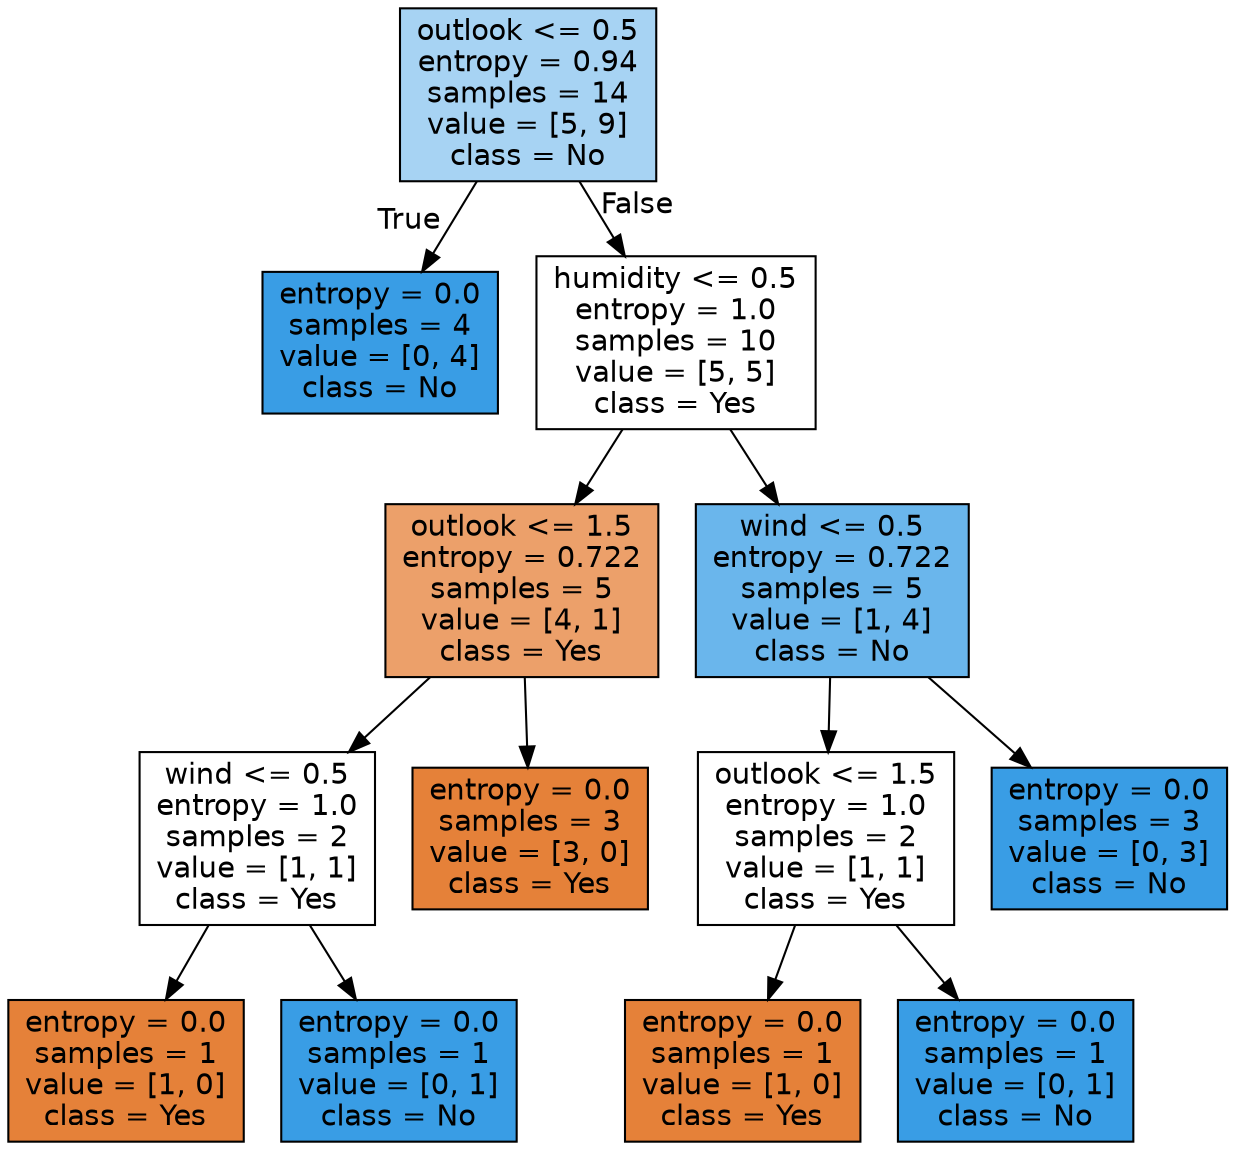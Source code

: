 digraph Tree {
node [shape=box, style="filled", color="black", fontname="helvetica"] ;
edge [fontname="helvetica"] ;
0 [label="outlook <= 0.5\nentropy = 0.94\nsamples = 14\nvalue = [5, 9]\nclass = No", fillcolor="#a7d3f3"] ;
1 [label="entropy = 0.0\nsamples = 4\nvalue = [0, 4]\nclass = No", fillcolor="#399de5"] ;
0 -> 1 [labeldistance=2.5, labelangle=45, headlabel="True"] ;
2 [label="humidity <= 0.5\nentropy = 1.0\nsamples = 10\nvalue = [5, 5]\nclass = Yes", fillcolor="#ffffff"] ;
0 -> 2 [labeldistance=2.5, labelangle=-45, headlabel="False"] ;
3 [label="outlook <= 1.5\nentropy = 0.722\nsamples = 5\nvalue = [4, 1]\nclass = Yes", fillcolor="#eca06a"] ;
2 -> 3 ;
4 [label="wind <= 0.5\nentropy = 1.0\nsamples = 2\nvalue = [1, 1]\nclass = Yes", fillcolor="#ffffff"] ;
3 -> 4 ;
5 [label="entropy = 0.0\nsamples = 1\nvalue = [1, 0]\nclass = Yes", fillcolor="#e58139"] ;
4 -> 5 ;
6 [label="entropy = 0.0\nsamples = 1\nvalue = [0, 1]\nclass = No", fillcolor="#399de5"] ;
4 -> 6 ;
7 [label="entropy = 0.0\nsamples = 3\nvalue = [3, 0]\nclass = Yes", fillcolor="#e58139"] ;
3 -> 7 ;
8 [label="wind <= 0.5\nentropy = 0.722\nsamples = 5\nvalue = [1, 4]\nclass = No", fillcolor="#6ab6ec"] ;
2 -> 8 ;
9 [label="outlook <= 1.5\nentropy = 1.0\nsamples = 2\nvalue = [1, 1]\nclass = Yes", fillcolor="#ffffff"] ;
8 -> 9 ;
10 [label="entropy = 0.0\nsamples = 1\nvalue = [1, 0]\nclass = Yes", fillcolor="#e58139"] ;
9 -> 10 ;
11 [label="entropy = 0.0\nsamples = 1\nvalue = [0, 1]\nclass = No", fillcolor="#399de5"] ;
9 -> 11 ;
12 [label="entropy = 0.0\nsamples = 3\nvalue = [0, 3]\nclass = No", fillcolor="#399de5"] ;
8 -> 12 ;
}